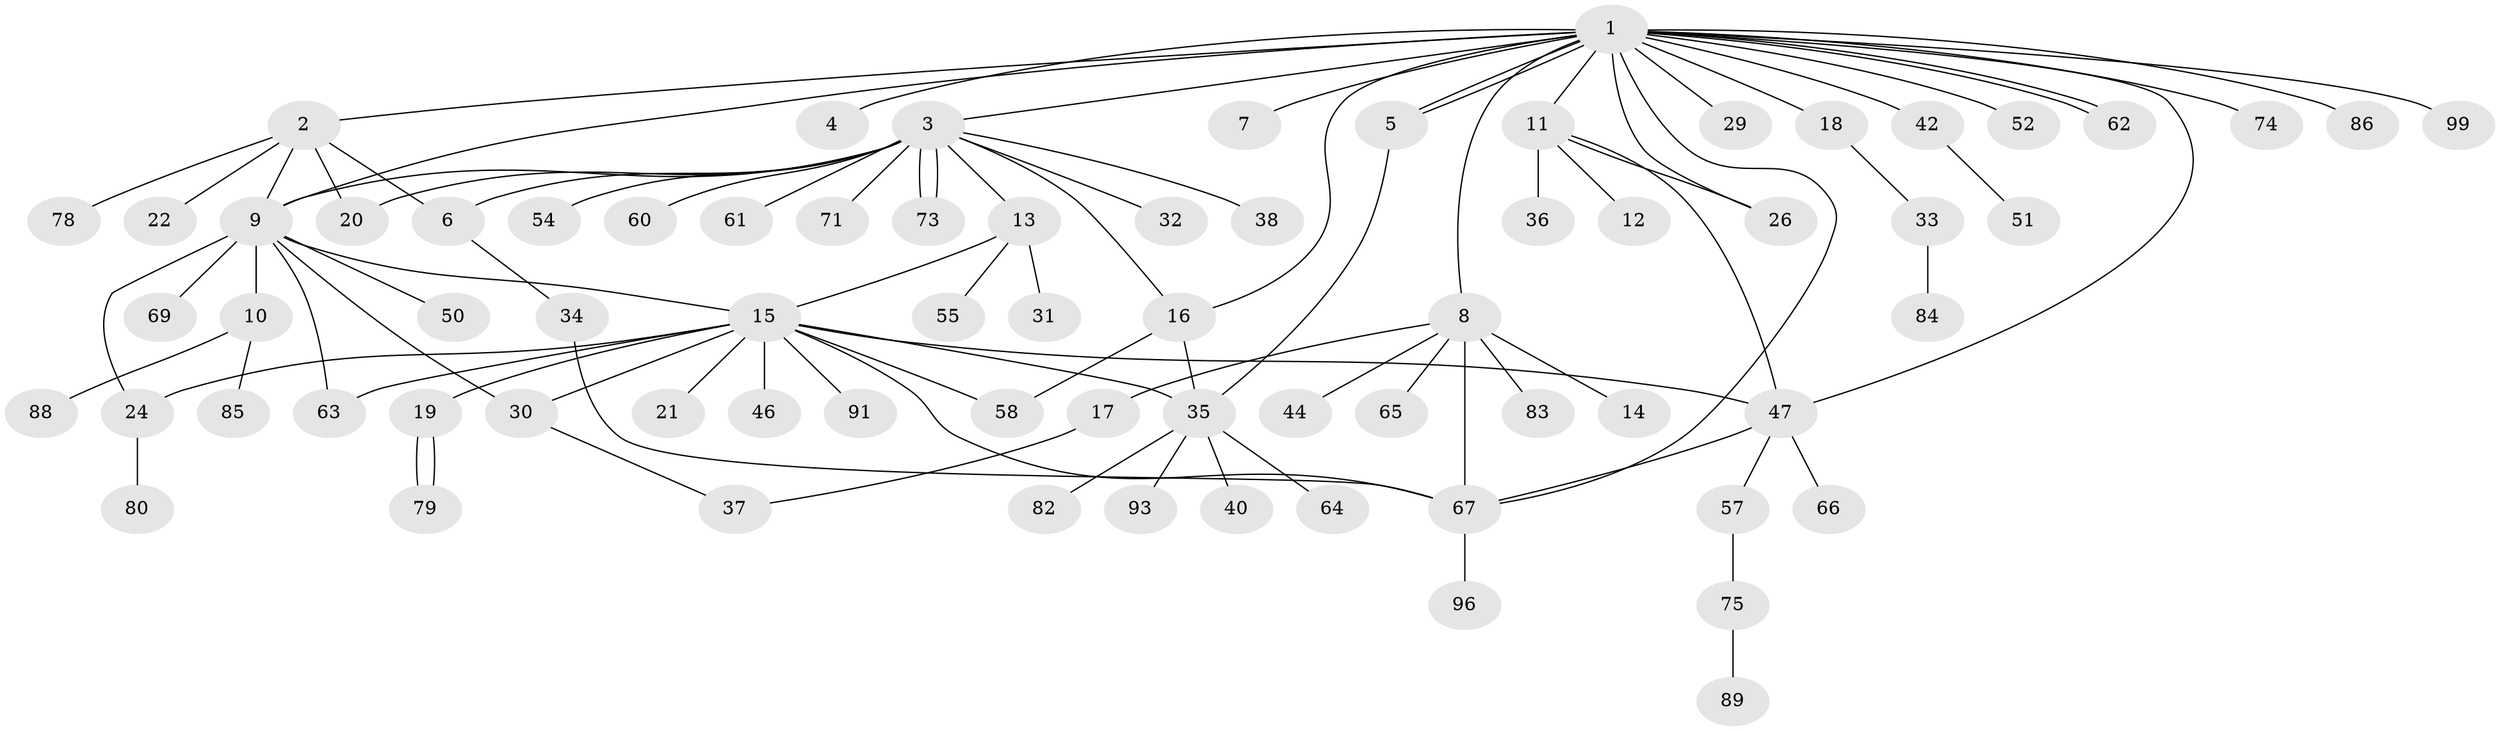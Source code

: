 // Generated by graph-tools (version 1.1) at 2025/23/03/03/25 07:23:53]
// undirected, 73 vertices, 96 edges
graph export_dot {
graph [start="1"]
  node [color=gray90,style=filled];
  1 [super="+90"];
  2 [super="+92"];
  3 [super="+41"];
  4;
  5 [super="+70"];
  6 [super="+43"];
  7;
  8 [super="+48"];
  9 [super="+81"];
  10 [super="+97"];
  11 [super="+77"];
  12;
  13;
  14;
  15 [super="+68"];
  16 [super="+25"];
  17 [super="+27"];
  18 [super="+28"];
  19 [super="+23"];
  20;
  21 [super="+39"];
  22 [super="+45"];
  24 [super="+53"];
  26;
  29;
  30 [super="+98"];
  31;
  32 [super="+56"];
  33;
  34;
  35 [super="+59"];
  36;
  37 [super="+76"];
  38;
  40;
  42;
  44;
  46;
  47 [super="+49"];
  50;
  51;
  52;
  54;
  55;
  57;
  58 [super="+94"];
  60 [super="+87"];
  61;
  62;
  63;
  64;
  65;
  66;
  67 [super="+72"];
  69;
  71;
  73;
  74;
  75;
  78;
  79;
  80;
  82;
  83;
  84;
  85;
  86;
  88;
  89 [super="+95"];
  91;
  93;
  96;
  99;
  1 -- 2;
  1 -- 3;
  1 -- 4;
  1 -- 5;
  1 -- 5;
  1 -- 7;
  1 -- 8 [weight=2];
  1 -- 9;
  1 -- 11;
  1 -- 16;
  1 -- 18;
  1 -- 26;
  1 -- 29;
  1 -- 42;
  1 -- 47;
  1 -- 52;
  1 -- 62;
  1 -- 62;
  1 -- 67;
  1 -- 74;
  1 -- 86;
  1 -- 99;
  2 -- 6;
  2 -- 20;
  2 -- 22;
  2 -- 78;
  2 -- 9;
  3 -- 6;
  3 -- 9;
  3 -- 13;
  3 -- 20;
  3 -- 32;
  3 -- 38;
  3 -- 54;
  3 -- 60;
  3 -- 61;
  3 -- 71;
  3 -- 73;
  3 -- 73;
  3 -- 16;
  5 -- 35;
  6 -- 34;
  8 -- 14;
  8 -- 17;
  8 -- 44;
  8 -- 65;
  8 -- 67 [weight=2];
  8 -- 83;
  9 -- 10;
  9 -- 15;
  9 -- 24;
  9 -- 30;
  9 -- 50;
  9 -- 63;
  9 -- 69;
  10 -- 85;
  10 -- 88;
  11 -- 12;
  11 -- 26;
  11 -- 36;
  11 -- 47;
  13 -- 15;
  13 -- 31;
  13 -- 55;
  15 -- 19;
  15 -- 21;
  15 -- 24;
  15 -- 30;
  15 -- 35;
  15 -- 46;
  15 -- 47;
  15 -- 58;
  15 -- 63;
  15 -- 91;
  15 -- 67;
  16 -- 35;
  16 -- 58;
  17 -- 37;
  18 -- 33;
  19 -- 79;
  19 -- 79;
  24 -- 80;
  30 -- 37;
  33 -- 84;
  34 -- 67;
  35 -- 40;
  35 -- 64;
  35 -- 82;
  35 -- 93;
  42 -- 51;
  47 -- 57;
  47 -- 66;
  47 -- 67;
  57 -- 75;
  67 -- 96;
  75 -- 89;
}
